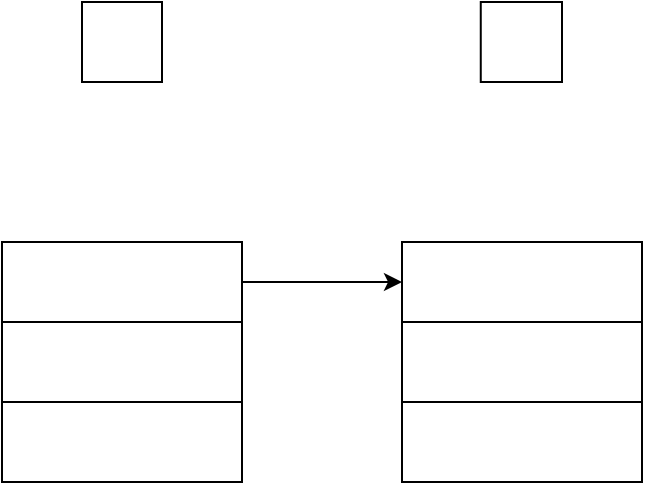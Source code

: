 <mxfile version="22.1.21" type="github">
  <diagram name="Page-1" id="E7rhmFAOxq20Wj8GvHpV">
    <mxGraphModel dx="578" dy="367" grid="1" gridSize="10" guides="1" tooltips="1" connect="1" arrows="1" fold="1" page="1" pageScale="1" pageWidth="850" pageHeight="1100" math="0" shadow="0">
      <root>
        <mxCell id="0" />
        <mxCell id="1" parent="0" />
        <mxCell id="W6vPhULw8ssnnTZs0-5c-1" value="" style="rounded=0;whiteSpace=wrap;html=1;" vertex="1" parent="1">
          <mxGeometry x="200" y="400" width="120" height="40" as="geometry" />
        </mxCell>
        <mxCell id="W6vPhULw8ssnnTZs0-5c-2" value="" style="rounded=0;whiteSpace=wrap;html=1;" vertex="1" parent="1">
          <mxGeometry x="400" y="400" width="120" height="40" as="geometry" />
        </mxCell>
        <mxCell id="W6vPhULw8ssnnTZs0-5c-3" value="" style="rounded=0;whiteSpace=wrap;html=1;" vertex="1" parent="1">
          <mxGeometry x="400" y="320" width="120" height="40" as="geometry" />
        </mxCell>
        <mxCell id="W6vPhULw8ssnnTZs0-5c-4" value="" style="rounded=0;whiteSpace=wrap;html=1;" vertex="1" parent="1">
          <mxGeometry x="400" y="360" width="120" height="40" as="geometry" />
        </mxCell>
        <mxCell id="W6vPhULw8ssnnTZs0-5c-5" value="" style="rounded=0;whiteSpace=wrap;html=1;" vertex="1" parent="1">
          <mxGeometry x="200" y="320" width="120" height="40" as="geometry" />
        </mxCell>
        <mxCell id="W6vPhULw8ssnnTZs0-5c-6" value="" style="rounded=0;whiteSpace=wrap;html=1;" vertex="1" parent="1">
          <mxGeometry x="200" y="360" width="120" height="40" as="geometry" />
        </mxCell>
        <mxCell id="W6vPhULw8ssnnTZs0-5c-7" value="" style="rounded=0;whiteSpace=wrap;html=1;" vertex="1" parent="1">
          <mxGeometry x="240" y="200" width="40" height="40" as="geometry" />
        </mxCell>
        <mxCell id="W6vPhULw8ssnnTZs0-5c-8" value="" style="rounded=0;whiteSpace=wrap;html=1;" vertex="1" parent="1">
          <mxGeometry x="439.38" y="200" width="40.62" height="40" as="geometry" />
        </mxCell>
        <mxCell id="W6vPhULw8ssnnTZs0-5c-9" value="" style="endArrow=classic;html=1;rounded=0;entryX=0;entryY=0.5;entryDx=0;entryDy=0;" edge="1" parent="1" source="W6vPhULw8ssnnTZs0-5c-5" target="W6vPhULw8ssnnTZs0-5c-3">
          <mxGeometry width="50" height="50" relative="1" as="geometry">
            <mxPoint x="300" y="330" as="sourcePoint" />
            <mxPoint x="350" y="280" as="targetPoint" />
          </mxGeometry>
        </mxCell>
      </root>
    </mxGraphModel>
  </diagram>
</mxfile>
